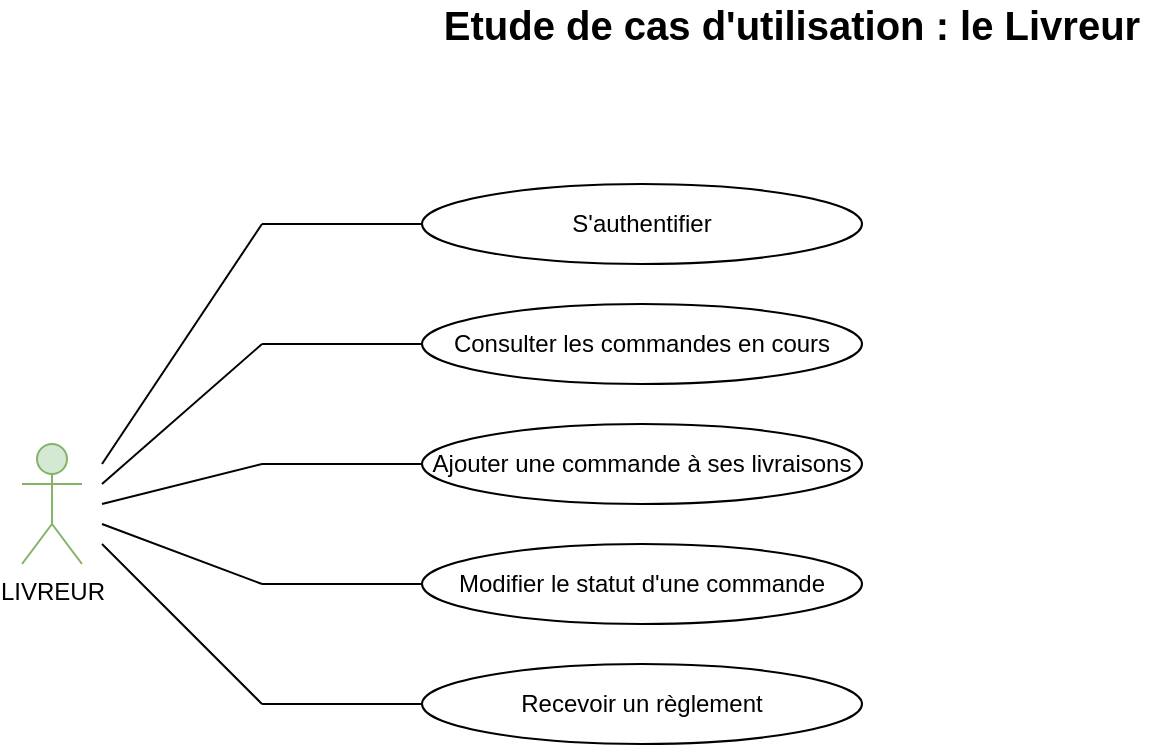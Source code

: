 <mxfile version="12.9.13" type="github">
  <diagram id="YEW_XgKMcBk3fxVD1bnq" name="Page-1">
    <mxGraphModel dx="946" dy="526" grid="1" gridSize="10" guides="1" tooltips="1" connect="1" arrows="1" fold="1" page="1" pageScale="1" pageWidth="827" pageHeight="1169" math="0" shadow="0">
      <root>
        <mxCell id="0" />
        <mxCell id="1" parent="0" />
        <mxCell id="R-UamuHSypKIa0kRamz_-2" value="LIVREUR" style="shape=umlActor;verticalLabelPosition=bottom;labelBackgroundColor=#ffffff;verticalAlign=top;html=1;outlineConnect=0;fillColor=#d5e8d4;strokeColor=#82b366;" vertex="1" parent="1">
          <mxGeometry x="40" y="230" width="30" height="60" as="geometry" />
        </mxCell>
        <mxCell id="R-UamuHSypKIa0kRamz_-5" value="" style="endArrow=none;html=1;endFill=0;" edge="1" parent="1">
          <mxGeometry width="50" height="50" relative="1" as="geometry">
            <mxPoint x="80" y="240" as="sourcePoint" />
            <mxPoint x="160" y="120" as="targetPoint" />
          </mxGeometry>
        </mxCell>
        <mxCell id="R-UamuHSypKIa0kRamz_-6" value="" style="endArrow=none;html=1;exitX=0;exitY=0.5;exitDx=0;exitDy=0;" edge="1" parent="1" source="R-UamuHSypKIa0kRamz_-7">
          <mxGeometry width="50" height="50" relative="1" as="geometry">
            <mxPoint x="240" y="120" as="sourcePoint" />
            <mxPoint x="160" y="120" as="targetPoint" />
          </mxGeometry>
        </mxCell>
        <mxCell id="R-UamuHSypKIa0kRamz_-7" value="S&#39;authentifier" style="ellipse;whiteSpace=wrap;html=1;" vertex="1" parent="1">
          <mxGeometry x="240" y="100" width="220" height="40" as="geometry" />
        </mxCell>
        <mxCell id="R-UamuHSypKIa0kRamz_-10" value="Consulter les commandes en cours" style="ellipse;whiteSpace=wrap;html=1;" vertex="1" parent="1">
          <mxGeometry x="240" y="160" width="220" height="40" as="geometry" />
        </mxCell>
        <mxCell id="R-UamuHSypKIa0kRamz_-11" value="" style="endArrow=none;html=1;entryX=0;entryY=0.5;entryDx=0;entryDy=0;" edge="1" parent="1" target="R-UamuHSypKIa0kRamz_-10">
          <mxGeometry width="50" height="50" relative="1" as="geometry">
            <mxPoint x="160" y="180" as="sourcePoint" />
            <mxPoint x="440" y="280" as="targetPoint" />
          </mxGeometry>
        </mxCell>
        <mxCell id="R-UamuHSypKIa0kRamz_-12" value="Ajouter une commande à ses livraisons" style="ellipse;whiteSpace=wrap;html=1;" vertex="1" parent="1">
          <mxGeometry x="240" y="220" width="220" height="40" as="geometry" />
        </mxCell>
        <mxCell id="R-UamuHSypKIa0kRamz_-13" value="Modifier le statut d&#39;une commande" style="ellipse;whiteSpace=wrap;html=1;" vertex="1" parent="1">
          <mxGeometry x="240" y="280" width="220" height="40" as="geometry" />
        </mxCell>
        <mxCell id="R-UamuHSypKIa0kRamz_-14" value="Recevoir un règlement" style="ellipse;whiteSpace=wrap;html=1;" vertex="1" parent="1">
          <mxGeometry x="240" y="340" width="220" height="40" as="geometry" />
        </mxCell>
        <mxCell id="R-UamuHSypKIa0kRamz_-15" value="" style="endArrow=none;html=1;entryX=0;entryY=0.5;entryDx=0;entryDy=0;" edge="1" parent="1" target="R-UamuHSypKIa0kRamz_-12">
          <mxGeometry width="50" height="50" relative="1" as="geometry">
            <mxPoint x="160" y="240" as="sourcePoint" />
            <mxPoint x="440" y="280" as="targetPoint" />
          </mxGeometry>
        </mxCell>
        <mxCell id="R-UamuHSypKIa0kRamz_-16" value="" style="endArrow=none;html=1;exitX=0;exitY=0.5;exitDx=0;exitDy=0;" edge="1" parent="1" source="R-UamuHSypKIa0kRamz_-13">
          <mxGeometry width="50" height="50" relative="1" as="geometry">
            <mxPoint x="390" y="330" as="sourcePoint" />
            <mxPoint x="160" y="300" as="targetPoint" />
          </mxGeometry>
        </mxCell>
        <mxCell id="R-UamuHSypKIa0kRamz_-17" value="" style="endArrow=none;html=1;entryX=0;entryY=0.5;entryDx=0;entryDy=0;" edge="1" parent="1" target="R-UamuHSypKIa0kRamz_-14">
          <mxGeometry width="50" height="50" relative="1" as="geometry">
            <mxPoint x="160" y="360" as="sourcePoint" />
            <mxPoint x="440" y="280" as="targetPoint" />
          </mxGeometry>
        </mxCell>
        <mxCell id="R-UamuHSypKIa0kRamz_-18" value="" style="endArrow=none;html=1;" edge="1" parent="1">
          <mxGeometry width="50" height="50" relative="1" as="geometry">
            <mxPoint x="160" y="180" as="sourcePoint" />
            <mxPoint x="80" y="250" as="targetPoint" />
          </mxGeometry>
        </mxCell>
        <mxCell id="R-UamuHSypKIa0kRamz_-19" value="" style="endArrow=none;html=1;" edge="1" parent="1">
          <mxGeometry width="50" height="50" relative="1" as="geometry">
            <mxPoint x="80" y="260" as="sourcePoint" />
            <mxPoint x="160" y="240" as="targetPoint" />
          </mxGeometry>
        </mxCell>
        <mxCell id="R-UamuHSypKIa0kRamz_-20" value="" style="endArrow=none;html=1;" edge="1" parent="1">
          <mxGeometry width="50" height="50" relative="1" as="geometry">
            <mxPoint x="80" y="270" as="sourcePoint" />
            <mxPoint x="160" y="300" as="targetPoint" />
          </mxGeometry>
        </mxCell>
        <mxCell id="R-UamuHSypKIa0kRamz_-21" value="" style="endArrow=none;html=1;" edge="1" parent="1">
          <mxGeometry width="50" height="50" relative="1" as="geometry">
            <mxPoint x="160" y="360" as="sourcePoint" />
            <mxPoint x="80" y="280" as="targetPoint" />
          </mxGeometry>
        </mxCell>
        <mxCell id="R-UamuHSypKIa0kRamz_-22" value="&lt;font style=&quot;font-size: 20px&quot;&gt;&lt;b&gt;Etude de cas d&#39;utilisation : le Livreur&lt;/b&gt;&lt;/font&gt;" style="text;html=1;strokeColor=none;fillColor=none;align=center;verticalAlign=middle;whiteSpace=wrap;rounded=0;" vertex="1" parent="1">
          <mxGeometry x="240" y="10" width="370" height="20" as="geometry" />
        </mxCell>
      </root>
    </mxGraphModel>
  </diagram>
</mxfile>
